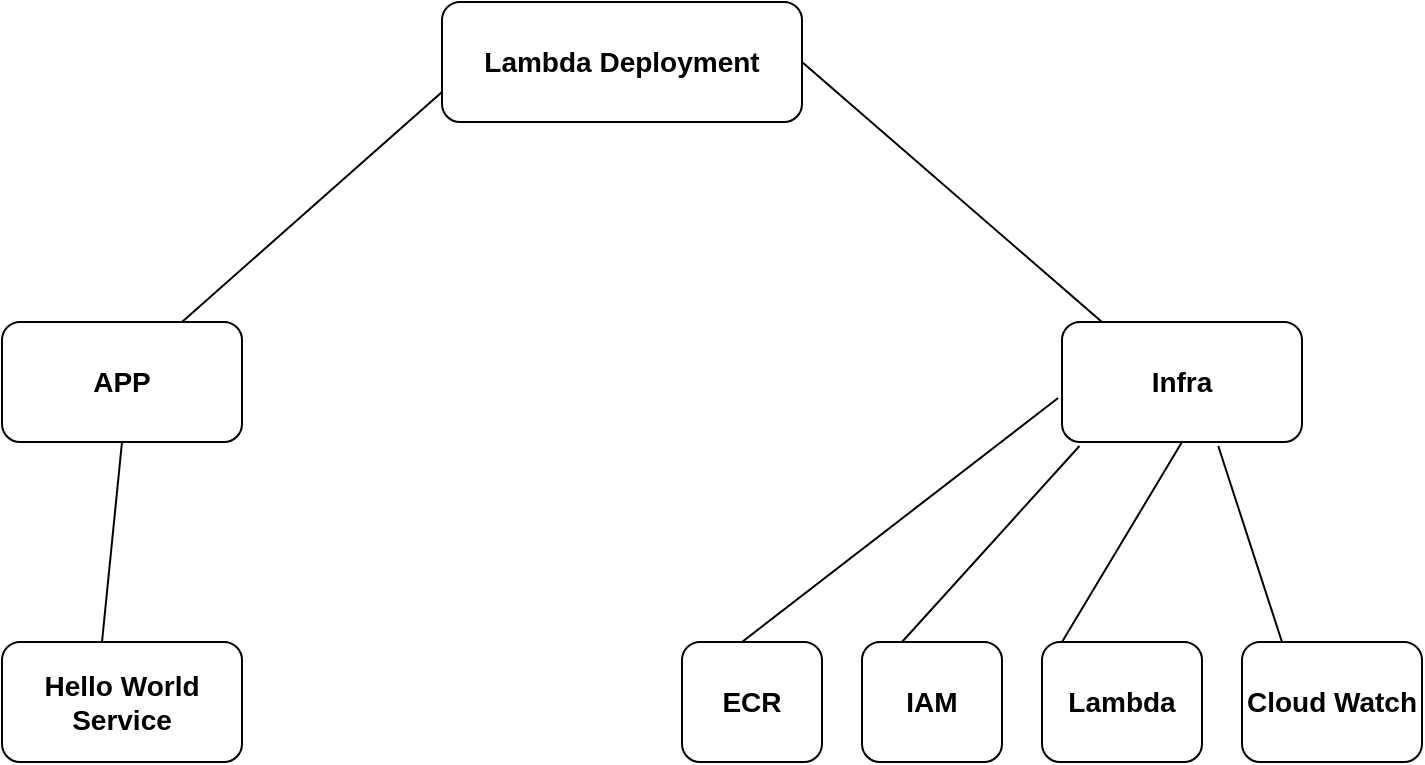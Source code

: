<mxfile version="26.0.11">
  <diagram name="Page-1" id="rlWZSoEnn8VyQrNRhwI-">
    <mxGraphModel dx="1461" dy="641" grid="1" gridSize="10" guides="1" tooltips="1" connect="1" arrows="1" fold="1" page="1" pageScale="1" pageWidth="827" pageHeight="1169" math="0" shadow="0">
      <root>
        <mxCell id="0" />
        <mxCell id="1" parent="0" />
        <mxCell id="DBOQzst0lkLzwR38wI09-1" value="&lt;b&gt;&lt;font style=&quot;font-size: 14px;&quot;&gt;Lambda Deployment&lt;/font&gt;&lt;/b&gt;" style="rounded=1;whiteSpace=wrap;html=1;" vertex="1" parent="1">
          <mxGeometry x="330" y="40" width="180" height="60" as="geometry" />
        </mxCell>
        <mxCell id="DBOQzst0lkLzwR38wI09-3" value="&lt;b&gt;&lt;font style=&quot;font-size: 14px;&quot;&gt;APP&lt;/font&gt;&lt;/b&gt;" style="rounded=1;whiteSpace=wrap;html=1;" vertex="1" parent="1">
          <mxGeometry x="110" y="200" width="120" height="60" as="geometry" />
        </mxCell>
        <mxCell id="DBOQzst0lkLzwR38wI09-4" value="&lt;b&gt;&lt;font style=&quot;font-size: 14px;&quot;&gt;Infra&lt;/font&gt;&lt;/b&gt;" style="rounded=1;whiteSpace=wrap;html=1;" vertex="1" parent="1">
          <mxGeometry x="640" y="200" width="120" height="60" as="geometry" />
        </mxCell>
        <mxCell id="DBOQzst0lkLzwR38wI09-5" value="&lt;b&gt;&lt;font style=&quot;font-size: 14px;&quot;&gt;Hello World Service&lt;/font&gt;&lt;/b&gt;" style="rounded=1;whiteSpace=wrap;html=1;" vertex="1" parent="1">
          <mxGeometry x="110" y="360" width="120" height="60" as="geometry" />
        </mxCell>
        <mxCell id="DBOQzst0lkLzwR38wI09-6" value="&lt;b&gt;&lt;font style=&quot;font-size: 14px;&quot;&gt;ECR&lt;/font&gt;&lt;/b&gt;" style="rounded=1;whiteSpace=wrap;html=1;" vertex="1" parent="1">
          <mxGeometry x="450" y="360" width="70" height="60" as="geometry" />
        </mxCell>
        <mxCell id="DBOQzst0lkLzwR38wI09-7" value="&lt;b&gt;&lt;font style=&quot;font-size: 14px;&quot;&gt;IAM&lt;/font&gt;&lt;/b&gt;" style="rounded=1;whiteSpace=wrap;html=1;" vertex="1" parent="1">
          <mxGeometry x="540" y="360" width="70" height="60" as="geometry" />
        </mxCell>
        <mxCell id="DBOQzst0lkLzwR38wI09-8" value="&lt;b&gt;&lt;font style=&quot;font-size: 14px;&quot;&gt;Lambda&lt;/font&gt;&lt;/b&gt;" style="rounded=1;whiteSpace=wrap;html=1;" vertex="1" parent="1">
          <mxGeometry x="630" y="360" width="80" height="60" as="geometry" />
        </mxCell>
        <mxCell id="DBOQzst0lkLzwR38wI09-9" value="&lt;b&gt;&lt;font style=&quot;font-size: 14px;&quot;&gt;Cloud Watch&lt;/font&gt;&lt;/b&gt;" style="rounded=1;whiteSpace=wrap;html=1;" vertex="1" parent="1">
          <mxGeometry x="730" y="360" width="90" height="60" as="geometry" />
        </mxCell>
        <mxCell id="DBOQzst0lkLzwR38wI09-10" value="" style="endArrow=none;html=1;rounded=0;entryX=0;entryY=0.75;entryDx=0;entryDy=0;" edge="1" parent="1" target="DBOQzst0lkLzwR38wI09-1">
          <mxGeometry width="50" height="50" relative="1" as="geometry">
            <mxPoint x="200" y="200" as="sourcePoint" />
            <mxPoint x="250" y="150" as="targetPoint" />
          </mxGeometry>
        </mxCell>
        <mxCell id="DBOQzst0lkLzwR38wI09-11" value="" style="endArrow=none;html=1;rounded=0;entryX=1;entryY=0.5;entryDx=0;entryDy=0;" edge="1" parent="1" target="DBOQzst0lkLzwR38wI09-1">
          <mxGeometry width="50" height="50" relative="1" as="geometry">
            <mxPoint x="660" y="200" as="sourcePoint" />
            <mxPoint x="710" y="150" as="targetPoint" />
          </mxGeometry>
        </mxCell>
        <mxCell id="DBOQzst0lkLzwR38wI09-12" value="" style="endArrow=none;html=1;rounded=0;entryX=0.5;entryY=1;entryDx=0;entryDy=0;" edge="1" parent="1" target="DBOQzst0lkLzwR38wI09-3">
          <mxGeometry width="50" height="50" relative="1" as="geometry">
            <mxPoint x="160" y="360" as="sourcePoint" />
            <mxPoint x="210" y="310" as="targetPoint" />
          </mxGeometry>
        </mxCell>
        <mxCell id="DBOQzst0lkLzwR38wI09-13" value="" style="endArrow=none;html=1;rounded=0;entryX=-0.016;entryY=0.633;entryDx=0;entryDy=0;entryPerimeter=0;" edge="1" parent="1" target="DBOQzst0lkLzwR38wI09-4">
          <mxGeometry width="50" height="50" relative="1" as="geometry">
            <mxPoint x="480" y="360" as="sourcePoint" />
            <mxPoint x="530" y="310" as="targetPoint" />
          </mxGeometry>
        </mxCell>
        <mxCell id="DBOQzst0lkLzwR38wI09-14" value="" style="endArrow=none;html=1;rounded=0;entryX=0.073;entryY=1.033;entryDx=0;entryDy=0;entryPerimeter=0;" edge="1" parent="1" target="DBOQzst0lkLzwR38wI09-4">
          <mxGeometry width="50" height="50" relative="1" as="geometry">
            <mxPoint x="560" y="360" as="sourcePoint" />
            <mxPoint x="610" y="310" as="targetPoint" />
          </mxGeometry>
        </mxCell>
        <mxCell id="DBOQzst0lkLzwR38wI09-15" value="" style="endArrow=none;html=1;rounded=0;entryX=0.5;entryY=1;entryDx=0;entryDy=0;" edge="1" parent="1" target="DBOQzst0lkLzwR38wI09-4">
          <mxGeometry width="50" height="50" relative="1" as="geometry">
            <mxPoint x="640" y="360" as="sourcePoint" />
            <mxPoint x="690" y="310" as="targetPoint" />
          </mxGeometry>
        </mxCell>
        <mxCell id="DBOQzst0lkLzwR38wI09-16" value="" style="endArrow=none;html=1;rounded=0;entryX=0.651;entryY=1.033;entryDx=0;entryDy=0;entryPerimeter=0;" edge="1" parent="1" target="DBOQzst0lkLzwR38wI09-4">
          <mxGeometry width="50" height="50" relative="1" as="geometry">
            <mxPoint x="750" y="360" as="sourcePoint" />
            <mxPoint x="800" y="310" as="targetPoint" />
          </mxGeometry>
        </mxCell>
      </root>
    </mxGraphModel>
  </diagram>
</mxfile>
